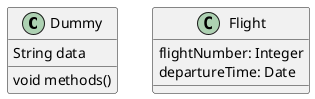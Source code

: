 @startuml class-diagram-sp
' test comment
/' multi
lines
comment '/
' https://forum.plantuml.net/1353/is-it-possible-to-comment-out-lines-of-diagram-syntax

class Dummy {
    String data
    void methods()
}

class Flight {
    flightNumber: Integer
    departureTime: Date
}
@enduml
